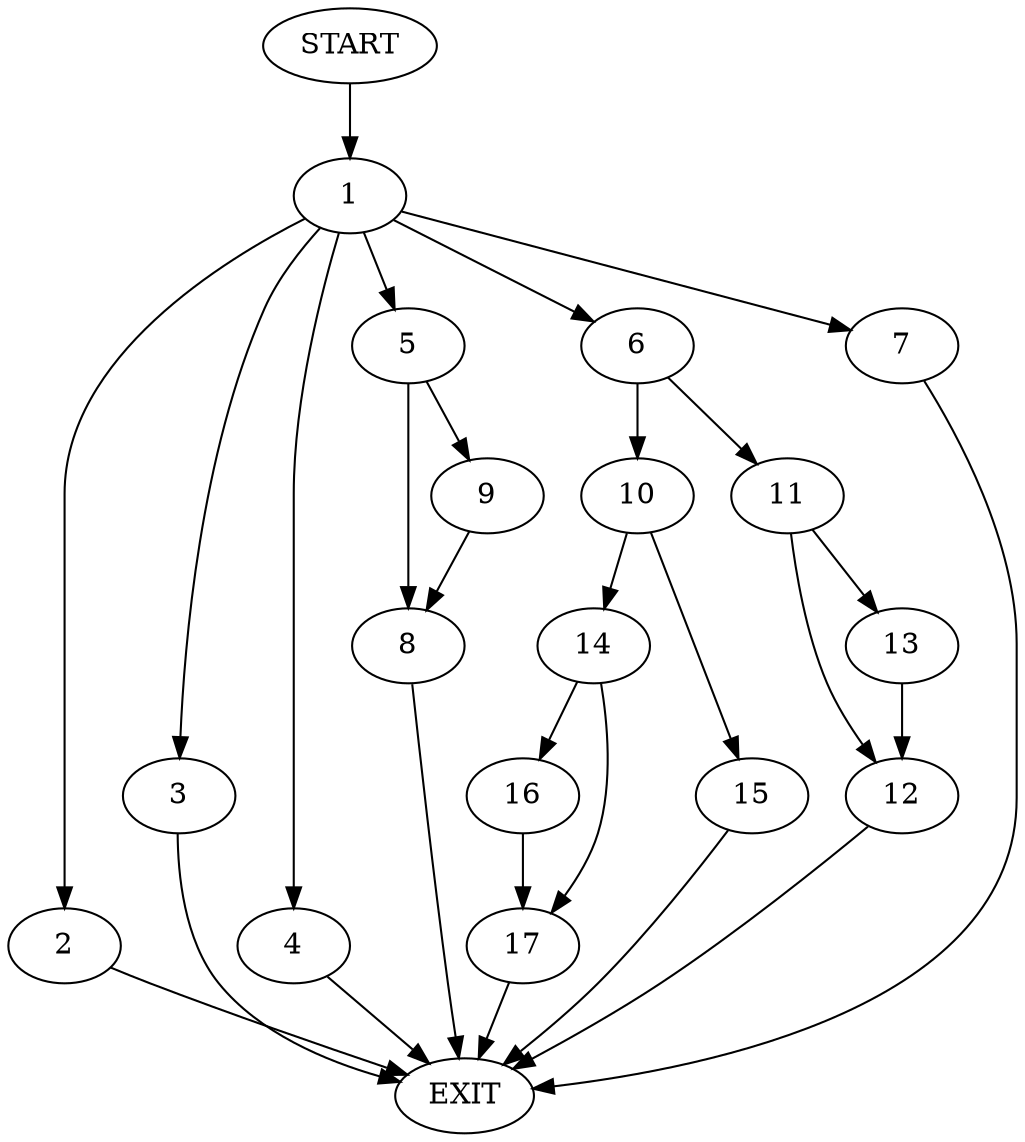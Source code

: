 digraph {
0 [label="START"]
18 [label="EXIT"]
0 -> 1
1 -> 2
1 -> 3
1 -> 4
1 -> 5
1 -> 6
1 -> 7
5 -> 8
5 -> 9
3 -> 18
2 -> 18
4 -> 18
7 -> 18
6 -> 10
6 -> 11
8 -> 18
9 -> 8
11 -> 12
11 -> 13
10 -> 14
10 -> 15
12 -> 18
13 -> 12
14 -> 16
14 -> 17
15 -> 18
17 -> 18
16 -> 17
}
